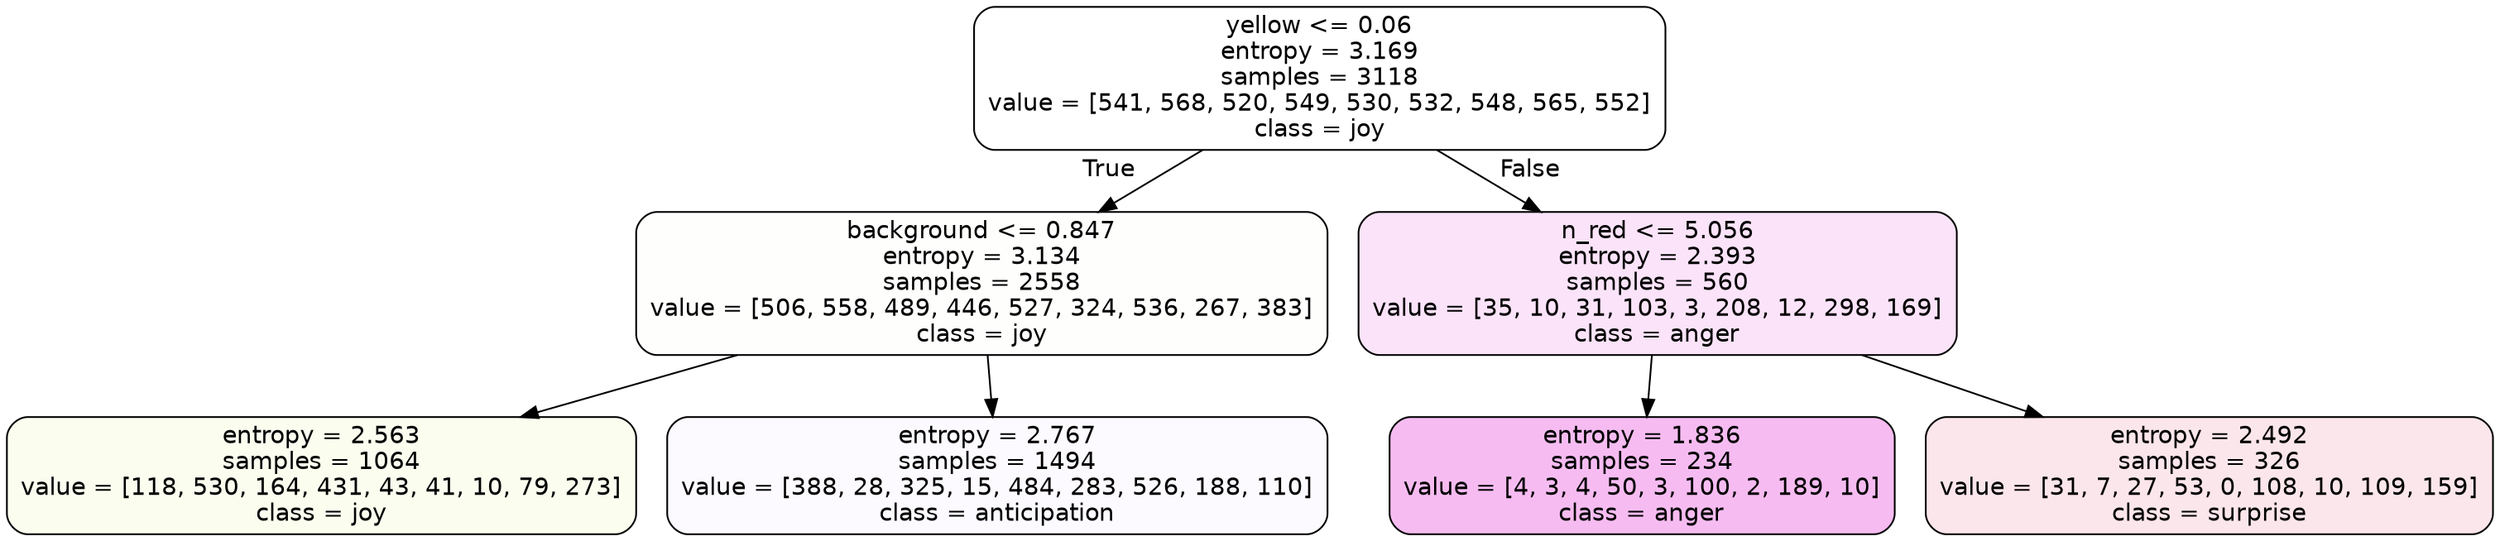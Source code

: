 digraph Tree {
node [shape=box, style="filled, rounded", color="black", fontname=helvetica] ;
edge [fontname=helvetica] ;
0 [label="yellow <= 0.06\nentropy = 3.169\nsamples = 3118\nvalue = [541, 568, 520, 549, 530, 532, 548, 565, 552]\nclass = joy", fillcolor="#d7e53900"] ;
1 [label="background <= 0.847\nentropy = 3.134\nsamples = 2558\nvalue = [506, 558, 489, 446, 527, 324, 536, 267, 383]\nclass = joy", fillcolor="#d7e53902"] ;
0 -> 1 [labeldistance=2.5, labelangle=45, headlabel="True"] ;
2 [label="entropy = 2.563\nsamples = 1064\nvalue = [118, 530, 164, 431, 43, 41, 10, 79, 273]\nclass = joy", fillcolor="#d7e53914"] ;
1 -> 2 ;
3 [label="entropy = 2.767\nsamples = 1494\nvalue = [388, 28, 325, 15, 484, 283, 526, 188, 110]\nclass = anticipation", fillcolor="#8139e506"] ;
1 -> 3 ;
4 [label="n_red <= 5.056\nentropy = 2.393\nsamples = 560\nvalue = [35, 10, 31, 103, 3, 208, 12, 298, 169]\nclass = anger", fillcolor="#e539d723"] ;
0 -> 4 [labeldistance=2.5, labelangle=-45, headlabel="False"] ;
5 [label="entropy = 1.836\nsamples = 234\nvalue = [4, 3, 4, 50, 3, 100, 2, 189, 10]\nclass = anger", fillcolor="#e539d756"] ;
4 -> 5 ;
6 [label="entropy = 2.492\nsamples = 326\nvalue = [31, 7, 27, 53, 0, 108, 10, 109, 159]\nclass = surprise", fillcolor="#e5396420"] ;
4 -> 6 ;
}